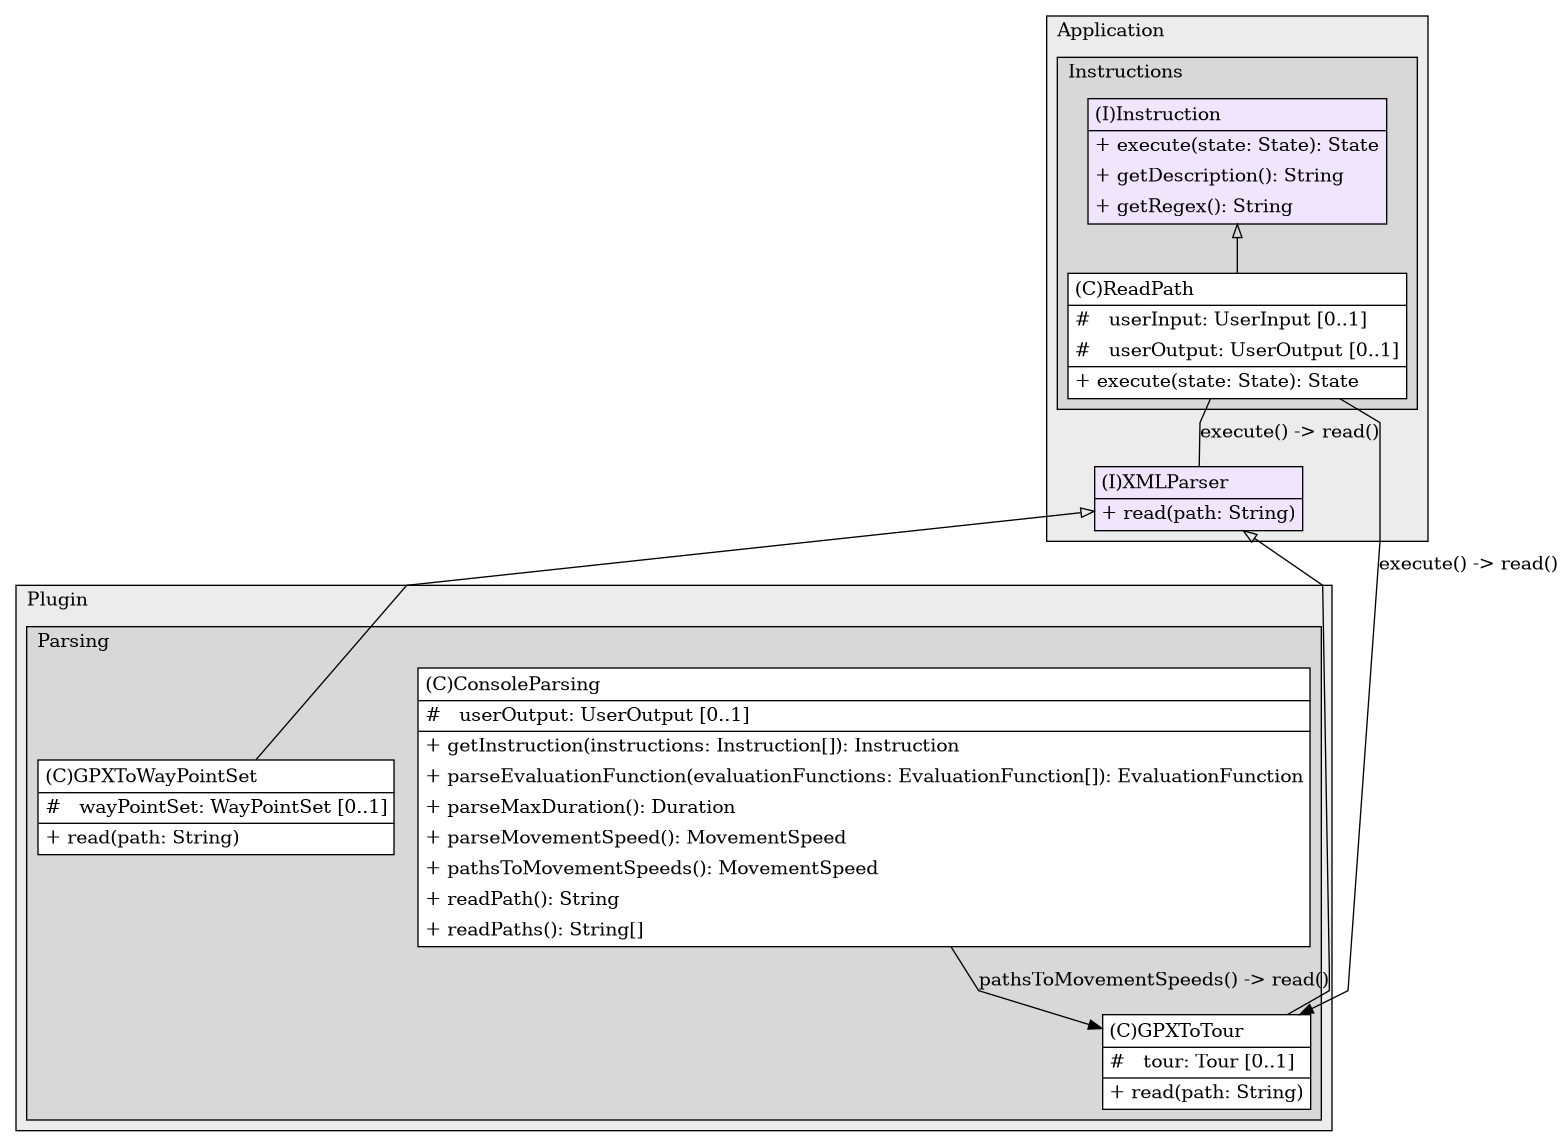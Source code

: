 @startuml

/' diagram meta data start
config=StructureConfiguration;
{
  "projectClassification": {
    "searchMode": "OpenProject", // OpenProject, AllProjects
    "includedProjects": "",
    "pathEndKeywords": "*.impl",
    "isClientPath": "",
    "isClientName": "",
    "isTestPath": "",
    "isTestName": "",
    "isMappingPath": "",
    "isMappingName": "",
    "isDataAccessPath": "",
    "isDataAccessName": "",
    "isDataStructurePath": "",
    "isDataStructureName": "",
    "isInterfaceStructuresPath": "",
    "isInterfaceStructuresName": "",
    "isEntryPointPath": "",
    "isEntryPointName": "",
    "treatFinalFieldsAsMandatory": false
  },
  "graphRestriction": {
    "classPackageExcludeFilter": "",
    "classPackageIncludeFilter": "",
    "classNameExcludeFilter": "",
    "classNameIncludeFilter": "",
    "methodNameExcludeFilter": "",
    "methodNameIncludeFilter": "",
    "removeByInheritance": "", // inheritance/annotation based filtering is done in a second step
    "removeByAnnotation": "",
    "removeByClassPackage": "", // cleanup the graph after inheritance/annotation based filtering is done
    "removeByClassName": "",
    "cutMappings": false,
    "cutEnum": true,
    "cutTests": true,
    "cutClient": true,
    "cutDataAccess": true,
    "cutInterfaceStructures": true,
    "cutDataStructures": true,
    "cutGetterAndSetter": true,
    "cutConstructors": true
  },
  "graphTraversal": {
    "forwardDepth": 0,
    "backwardDepth": 3,
    "classPackageExcludeFilter": "",
    "classPackageIncludeFilter": "",
    "classNameExcludeFilter": "GPXToTrack",
    "classNameIncludeFilter": "",
    "methodNameExcludeFilter": "",
    "methodNameIncludeFilter": "",
    "hideMappings": false,
    "hideDataStructures": false,
    "hidePrivateMethods": true,
    "hideInterfaceCalls": false, // indirection: implementation -> interface (is hidden) -> implementation
    "onlyShowApplicationEntryPoints": false, // root node is included
    "useMethodCallsForStructureDiagram": "BothDirections" // ForwardOnly, BothDirections, No
  },
  "details": {
    "aggregation": "GroupByClass", // ByClass, GroupByClass, None
    "showClassGenericTypes": true,
    "showMethods": true,
    "showMethodParameterNames": true,
    "showMethodParameterTypes": true,
    "showMethodReturnType": true,
    "showPackageLevels": 2,
    "showDetailedClassStructure": true
  },
  "rootClass": "GPXrechner.Plugin.Parsing.GPXReader.GPXToWayPointSet",
  "extensionCallbackMethod": "" // qualified.class.name#methodName - signature: public static String method(String)
}
diagram meta data end '/



digraph g {
    rankdir="TB"
    splines=polyline
    

'nodes 
subgraph cluster_1072845520 { 
   	label=Application
	labeljust=l
	fillcolor="#ececec"
	style=filled
   
   XMLParser402627690[
	label=<<TABLE BORDER="1" CELLBORDER="0" CELLPADDING="4" CELLSPACING="0">
<TR><TD ALIGN="LEFT" >(I)XMLParser</TD></TR>
<HR/>
<TR><TD ALIGN="LEFT" >+ read(path: String)</TD></TR>
</TABLE>>
	style=filled
	margin=0
	shape=plaintext
	fillcolor="#F1E5FD"
];

subgraph cluster_899390013 { 
   	label=Instructions
	labeljust=l
	fillcolor="#d8d8d8"
	style=filled
   
   Instruction1197983005[
	label=<<TABLE BORDER="1" CELLBORDER="0" CELLPADDING="4" CELLSPACING="0">
<TR><TD ALIGN="LEFT" >(I)Instruction</TD></TR>
<HR/>
<TR><TD ALIGN="LEFT" >+ execute(state: State): State</TD></TR>
<TR><TD ALIGN="LEFT" >+ getDescription(): String</TD></TR>
<TR><TD ALIGN="LEFT" >+ getRegex(): String</TD></TR>
</TABLE>>
	style=filled
	margin=0
	shape=plaintext
	fillcolor="#F1E5FD"
];

ReadPath1197983005[
	label=<<TABLE BORDER="1" CELLBORDER="0" CELLPADDING="4" CELLSPACING="0">
<TR><TD ALIGN="LEFT" >(C)ReadPath</TD></TR>
<HR/>
<TR><TD ALIGN="LEFT" >#   userInput: UserInput [0..1]</TD></TR>
<TR><TD ALIGN="LEFT" >#   userOutput: UserOutput [0..1]</TD></TR>
<HR/>
<TR><TD ALIGN="LEFT" >+ execute(state: State): State</TD></TR>
</TABLE>>
	style=filled
	margin=0
	shape=plaintext
	fillcolor="#FFFFFF"
];
} 
} 

subgraph cluster_1901307053 { 
   	label=Plugin
	labeljust=l
	fillcolor="#ececec"
	style=filled
   
   subgraph cluster_1723619061 { 
   	label=Parsing
	labeljust=l
	fillcolor="#d8d8d8"
	style=filled
   
   ConsoleParsing880033487[
	label=<<TABLE BORDER="1" CELLBORDER="0" CELLPADDING="4" CELLSPACING="0">
<TR><TD ALIGN="LEFT" >(C)ConsoleParsing</TD></TR>
<HR/>
<TR><TD ALIGN="LEFT" >#   userOutput: UserOutput [0..1]</TD></TR>
<HR/>
<TR><TD ALIGN="LEFT" >+ getInstruction(instructions: Instruction[]): Instruction</TD></TR>
<TR><TD ALIGN="LEFT" >+ parseEvaluationFunction(evaluationFunctions: EvaluationFunction[]): EvaluationFunction</TD></TR>
<TR><TD ALIGN="LEFT" >+ parseMaxDuration(): Duration</TD></TR>
<TR><TD ALIGN="LEFT" >+ parseMovementSpeed(): MovementSpeed</TD></TR>
<TR><TD ALIGN="LEFT" >+ pathsToMovementSpeeds(): MovementSpeed</TD></TR>
<TR><TD ALIGN="LEFT" >+ readPath(): String</TD></TR>
<TR><TD ALIGN="LEFT" >+ readPaths(): String[]</TD></TR>
</TABLE>>
	style=filled
	margin=0
	shape=plaintext
	fillcolor="#FFFFFF"
];

GPXToTour923078099[
	label=<<TABLE BORDER="1" CELLBORDER="0" CELLPADDING="4" CELLSPACING="0">
<TR><TD ALIGN="LEFT" >(C)GPXToTour</TD></TR>
<HR/>
<TR><TD ALIGN="LEFT" >#   tour: Tour [0..1]</TD></TR>
<HR/>
<TR><TD ALIGN="LEFT" >+ read(path: String)</TD></TR>
</TABLE>>
	style=filled
	margin=0
	shape=plaintext
	fillcolor="#FFFFFF"
];

GPXToWayPointSet923078099[
	label=<<TABLE BORDER="1" CELLBORDER="0" CELLPADDING="4" CELLSPACING="0">
<TR><TD ALIGN="LEFT" >(C)GPXToWayPointSet</TD></TR>
<HR/>
<TR><TD ALIGN="LEFT" >#   wayPointSet: WayPointSet [0..1]</TD></TR>
<HR/>
<TR><TD ALIGN="LEFT" >+ read(path: String)</TD></TR>
</TABLE>>
	style=filled
	margin=0
	shape=plaintext
	fillcolor="#FFFFFF"
];
} 
} 

'edges    
ConsoleParsing880033487 -> GPXToTour923078099[label="pathsToMovementSpeeds() -> read()"];
Instruction1197983005 -> ReadPath1197983005[arrowhead=none, arrowtail=empty, dir=both];
ReadPath1197983005 -> GPXToTour923078099[label="execute() -> read()"];
ReadPath1197983005 -> XMLParser402627690[label="execute() -> read()", arrowhead=none];
XMLParser402627690 -> GPXToTour923078099[arrowhead=none, arrowtail=empty, dir=both];
XMLParser402627690 -> GPXToWayPointSet923078099[arrowhead=none, arrowtail=empty, dir=both];
    
}
@enduml